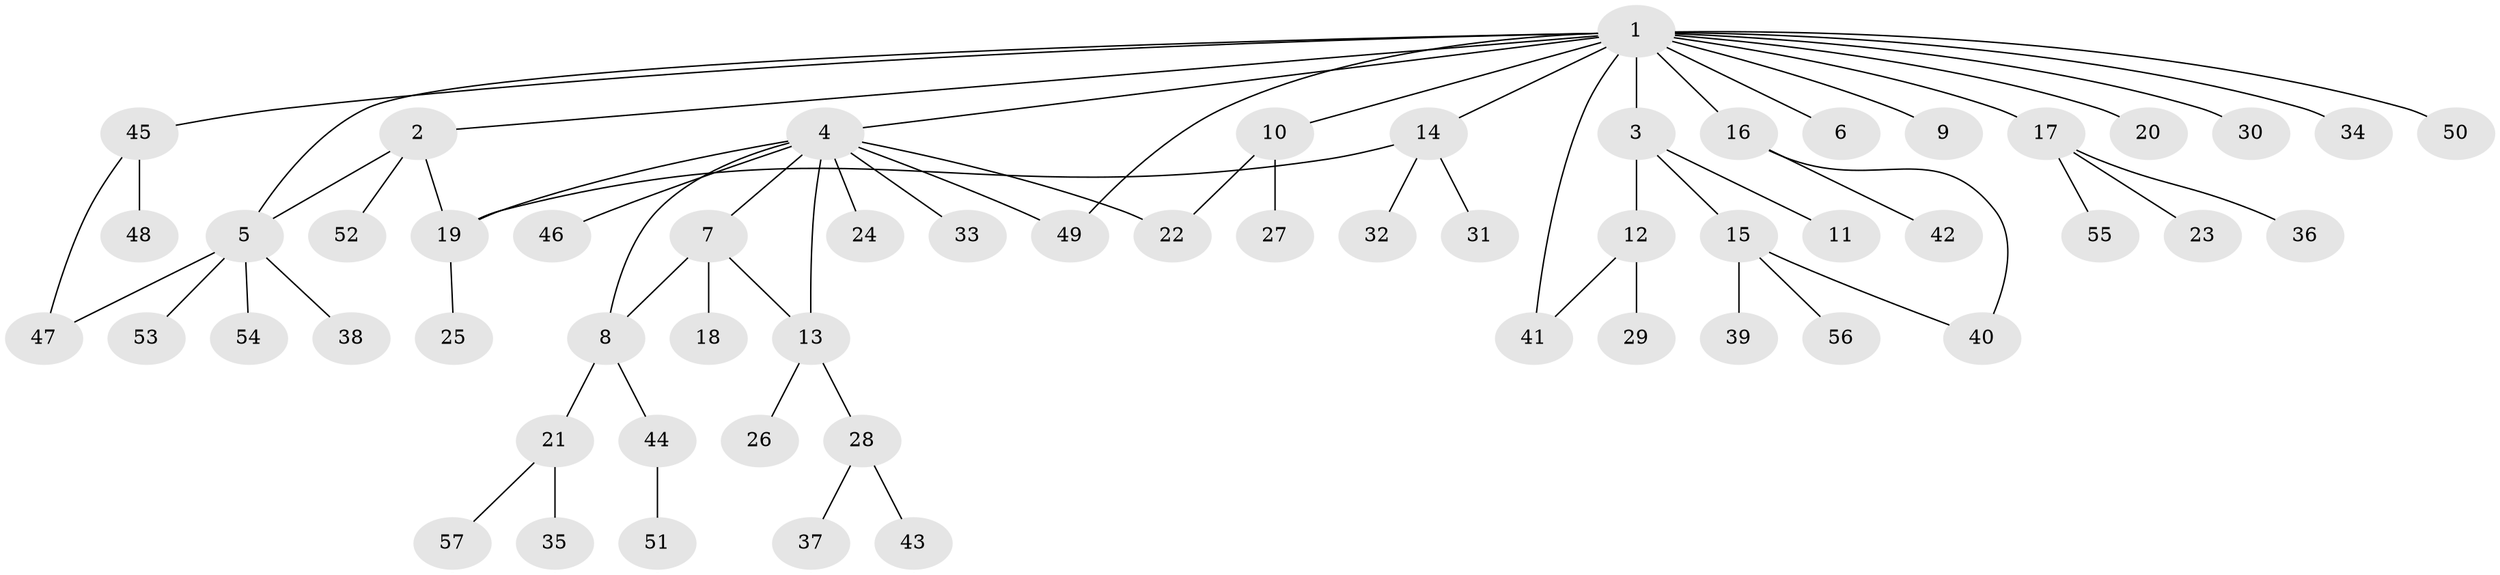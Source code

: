 // Generated by graph-tools (version 1.1) at 2025/14/03/09/25 04:14:31]
// undirected, 57 vertices, 66 edges
graph export_dot {
graph [start="1"]
  node [color=gray90,style=filled];
  1;
  2;
  3;
  4;
  5;
  6;
  7;
  8;
  9;
  10;
  11;
  12;
  13;
  14;
  15;
  16;
  17;
  18;
  19;
  20;
  21;
  22;
  23;
  24;
  25;
  26;
  27;
  28;
  29;
  30;
  31;
  32;
  33;
  34;
  35;
  36;
  37;
  38;
  39;
  40;
  41;
  42;
  43;
  44;
  45;
  46;
  47;
  48;
  49;
  50;
  51;
  52;
  53;
  54;
  55;
  56;
  57;
  1 -- 2;
  1 -- 3;
  1 -- 4;
  1 -- 5;
  1 -- 6;
  1 -- 9;
  1 -- 10;
  1 -- 14;
  1 -- 16;
  1 -- 17;
  1 -- 20;
  1 -- 30;
  1 -- 34;
  1 -- 41;
  1 -- 45;
  1 -- 49;
  1 -- 50;
  2 -- 5;
  2 -- 19;
  2 -- 52;
  3 -- 11;
  3 -- 12;
  3 -- 15;
  4 -- 7;
  4 -- 8;
  4 -- 13;
  4 -- 19;
  4 -- 22;
  4 -- 24;
  4 -- 33;
  4 -- 46;
  4 -- 49;
  5 -- 38;
  5 -- 47;
  5 -- 53;
  5 -- 54;
  7 -- 8;
  7 -- 13;
  7 -- 18;
  8 -- 21;
  8 -- 44;
  10 -- 22;
  10 -- 27;
  12 -- 29;
  12 -- 41;
  13 -- 26;
  13 -- 28;
  14 -- 19;
  14 -- 31;
  14 -- 32;
  15 -- 39;
  15 -- 40;
  15 -- 56;
  16 -- 40;
  16 -- 42;
  17 -- 23;
  17 -- 36;
  17 -- 55;
  19 -- 25;
  21 -- 35;
  21 -- 57;
  28 -- 37;
  28 -- 43;
  44 -- 51;
  45 -- 47;
  45 -- 48;
}
